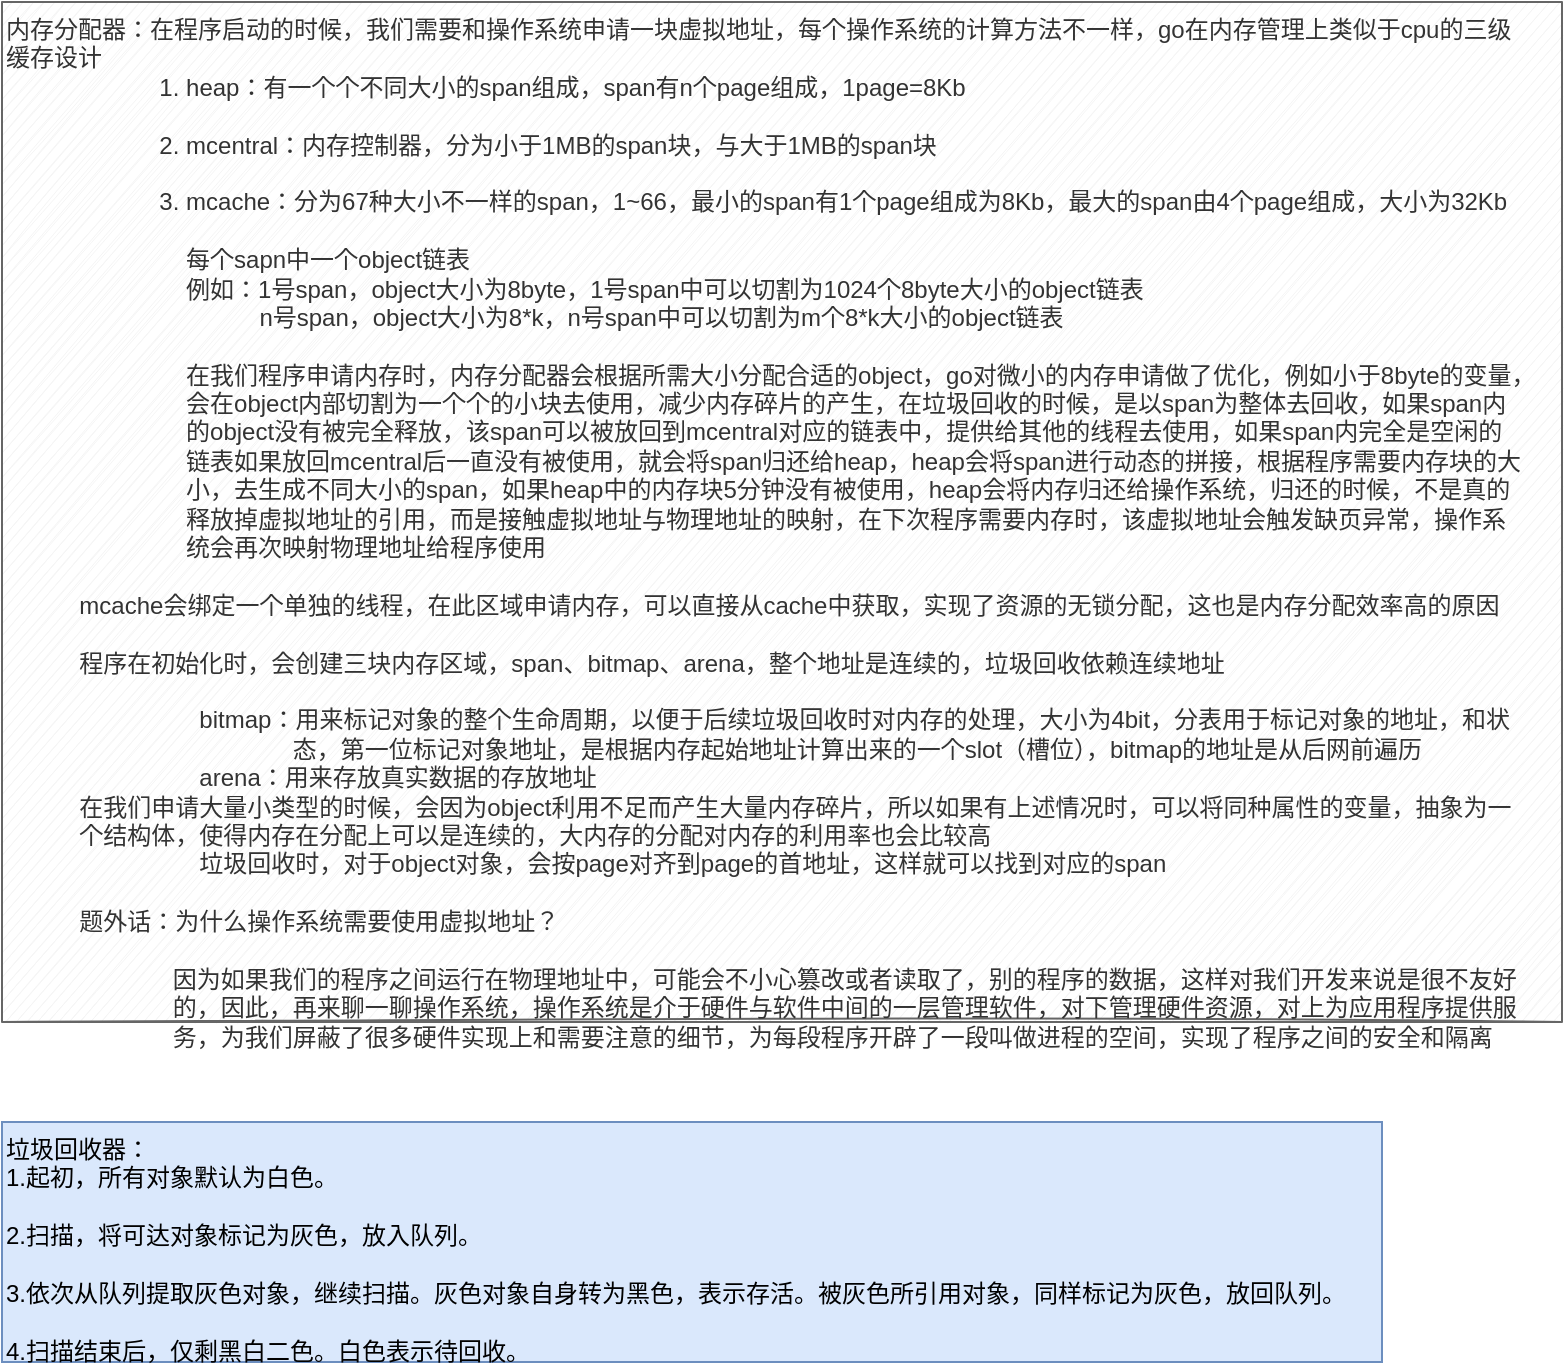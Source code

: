 <mxfile version="14.5.3" type="github">
  <diagram id="aqAW1wouMp0uY8OYH8Mo" name="第 1 页">
    <mxGraphModel dx="964" dy="550" grid="1" gridSize="10" guides="1" tooltips="1" connect="1" arrows="1" fold="1" page="1" pageScale="1" pageWidth="827" pageHeight="1169" math="0" shadow="0">
      <root>
        <mxCell id="0" />
        <mxCell id="1" parent="0" />
        <mxCell id="cLW0TqQUn3YsZ3kaBZDo-1" value="内存分配器：在程序启动的时候，我们需要和操作系统申请一块虚拟地址，每个操作系统的计算方法不一样，go在内存管理上类似于cpu的三级&lt;br&gt;缓存设计&lt;br&gt;&amp;nbsp; &amp;nbsp; &amp;nbsp; &amp;nbsp; &amp;nbsp; &amp;nbsp; &amp;nbsp; &amp;nbsp; &amp;nbsp; &amp;nbsp; &amp;nbsp; &amp;nbsp;1. heap：有一个个不同大小的span组成，span有n个page组成，1page=8Kb&lt;br&gt;&lt;br&gt;&amp;nbsp; &amp;nbsp; &amp;nbsp; &amp;nbsp; &amp;nbsp; &amp;nbsp; &amp;nbsp; &amp;nbsp; &amp;nbsp; &amp;nbsp; &amp;nbsp; &amp;nbsp;2. mcentral：内存控制器，分为小于1MB的span块，与大于1MB的span块&lt;br&gt;&lt;br&gt;&amp;nbsp; &amp;nbsp; &amp;nbsp; &amp;nbsp; &amp;nbsp; &amp;nbsp; &amp;nbsp; &amp;nbsp; &amp;nbsp; &amp;nbsp; &amp;nbsp; &amp;nbsp;3. mcache：分为67种大小不一样的span，1~66，最小的span有1个page组成为8Kb，最大的span由4个page组成，大小为32Kb&lt;br&gt;&lt;br&gt;&amp;nbsp; &amp;nbsp; &amp;nbsp; &amp;nbsp; &amp;nbsp; &amp;nbsp; &amp;nbsp; &amp;nbsp; &amp;nbsp; &amp;nbsp; &amp;nbsp; &amp;nbsp; &amp;nbsp; &amp;nbsp;每个sapn中一个object链表&lt;br&gt;&amp;nbsp; &amp;nbsp; &amp;nbsp; &amp;nbsp; &amp;nbsp; &amp;nbsp; &amp;nbsp; &amp;nbsp; &amp;nbsp; &amp;nbsp; &amp;nbsp; &amp;nbsp; &amp;nbsp; &amp;nbsp;例如：1号span，object大小为8byte，1号span中可以切割为1024个8byte大小的object链表&lt;br&gt;&amp;nbsp; &amp;nbsp; &amp;nbsp; &amp;nbsp; &amp;nbsp; &amp;nbsp; &amp;nbsp; &amp;nbsp; &amp;nbsp; &amp;nbsp; &amp;nbsp; &amp;nbsp; &amp;nbsp; &amp;nbsp; &amp;nbsp; &amp;nbsp; &amp;nbsp; &amp;nbsp; &amp;nbsp; n号span，object大小为8*k，n号span中可以切割为m个8*k大小的object链表&lt;br&gt;&lt;br&gt;&amp;nbsp; &amp;nbsp; &amp;nbsp; &amp;nbsp; &amp;nbsp; &amp;nbsp; &amp;nbsp; &amp;nbsp; &amp;nbsp; &amp;nbsp; &amp;nbsp; &amp;nbsp; &amp;nbsp; &amp;nbsp;在我们程序申请内存时，内存分配器会根据所需大小分配合适的object，go对微小的内存申请做了优化，例如小于8byte的变量，&lt;br&gt;&amp;nbsp; &amp;nbsp; &amp;nbsp; &amp;nbsp; &amp;nbsp; &amp;nbsp; &amp;nbsp; &amp;nbsp; &amp;nbsp; &amp;nbsp; &amp;nbsp; &amp;nbsp; &amp;nbsp; &amp;nbsp;会在object内部切割为一个个的小块去使用，减少内存碎片的产生，在垃圾回收的时候，是以span为整体去回收，如果span内&lt;br&gt;&amp;nbsp; &amp;nbsp; &amp;nbsp; &amp;nbsp; &amp;nbsp; &amp;nbsp; &amp;nbsp; &amp;nbsp; &amp;nbsp; &amp;nbsp; &amp;nbsp; &amp;nbsp; &amp;nbsp; &amp;nbsp;的object没有被完全释放，该span可以被放回到mcentral对应的链表中，提供给其他的线程去使用，如果span内完全是空闲的&lt;br&gt;&amp;nbsp; &amp;nbsp; &amp;nbsp; &amp;nbsp; &amp;nbsp; &amp;nbsp; &amp;nbsp; &amp;nbsp; &amp;nbsp; &amp;nbsp; &amp;nbsp; &amp;nbsp; &amp;nbsp; &amp;nbsp;链表如果放回mcentral后一直没有被使用，就会将span归还给heap，heap会将span进行动态的拼接，根据程序需要内存块的大&lt;br&gt;&amp;nbsp; &amp;nbsp; &amp;nbsp; &amp;nbsp; &amp;nbsp; &amp;nbsp; &amp;nbsp; &amp;nbsp; &amp;nbsp; &amp;nbsp; &amp;nbsp; &amp;nbsp; &amp;nbsp; &amp;nbsp;小，去生成不同大小的span，如果heap中的内存块5分钟没有被使用，heap会将内存归还给操作系统，归还的时候，不是真的&lt;br&gt;&amp;nbsp; &amp;nbsp; &amp;nbsp; &amp;nbsp; &amp;nbsp; &amp;nbsp; &amp;nbsp; &amp;nbsp; &amp;nbsp; &amp;nbsp; &amp;nbsp; &amp;nbsp; &amp;nbsp; &amp;nbsp;释放掉虚拟地址的引用，而是接触虚拟地址与物理地址的映射，在下次程序需要内存时，该虚拟地址会触发缺页异常，操作系&lt;br&gt;&amp;nbsp; &amp;nbsp; &amp;nbsp; &amp;nbsp; &amp;nbsp; &amp;nbsp; &amp;nbsp; &amp;nbsp; &amp;nbsp; &amp;nbsp; &amp;nbsp; &amp;nbsp; &amp;nbsp; &amp;nbsp;统会再次映射物理地址给程序使用&lt;br&gt;&amp;nbsp; &amp;nbsp; &amp;nbsp; &amp;nbsp; &amp;nbsp; &amp;nbsp;&lt;br&gt;&amp;nbsp; &amp;nbsp; &amp;nbsp; &amp;nbsp; &amp;nbsp; &amp;nbsp;mcache会绑定一个单独的线程，在此区域申请内存，可以直接从cache中获取，实现了资源的无锁分配，这也是内存分配效率高的原因&lt;br&gt;&amp;nbsp; &amp;nbsp; &amp;nbsp; &amp;nbsp; &amp;nbsp; &amp;nbsp;&lt;br&gt;&amp;nbsp; &amp;nbsp; &amp;nbsp; &amp;nbsp; &amp;nbsp; &amp;nbsp;程序在初始化时，会创建三块内存区域，span、bitmap、arena，整个地址是连续的，垃圾回收依赖连续地址&lt;br&gt;&amp;nbsp; &amp;nbsp; &amp;nbsp; &amp;nbsp; &amp;nbsp; &amp;nbsp; &amp;nbsp; &amp;nbsp; &amp;nbsp; &amp;nbsp; &amp;nbsp; &amp;nbsp; &amp;nbsp;&lt;br&gt;&amp;nbsp; &amp;nbsp; &amp;nbsp; &amp;nbsp; &amp;nbsp; &amp;nbsp; &amp;nbsp; &amp;nbsp; &amp;nbsp; &amp;nbsp; &amp;nbsp; &amp;nbsp; &amp;nbsp; &amp;nbsp; &amp;nbsp;bitmap：用来标记对象的整个生命周期，以便于后续垃圾回收时对内存的处理，大小为4bit，分表用于标记对象的地址，和状&lt;br&gt;&amp;nbsp; &amp;nbsp; &amp;nbsp; &amp;nbsp; &amp;nbsp; &amp;nbsp; &amp;nbsp; &amp;nbsp; &amp;nbsp; &amp;nbsp; &amp;nbsp; &amp;nbsp; &amp;nbsp; &amp;nbsp; &amp;nbsp; &amp;nbsp; &amp;nbsp; &amp;nbsp; &amp;nbsp; &amp;nbsp; &amp;nbsp; &amp;nbsp;态，第一位标记对象地址，是根据内存起始地址计算出来的一个slot（槽位），bitmap的地址是从后网前遍历&lt;br&gt;&amp;nbsp; &amp;nbsp; &amp;nbsp; &amp;nbsp; &amp;nbsp; &amp;nbsp; &amp;nbsp; &amp;nbsp; &amp;nbsp; &amp;nbsp; &amp;nbsp; &amp;nbsp; &amp;nbsp; &amp;nbsp; &amp;nbsp;arena：用来存放真实数据的存放地址&lt;br&gt;&amp;nbsp; &amp;nbsp; &amp;nbsp; &amp;nbsp; &amp;nbsp; &amp;nbsp;在我们申请大量小类型的时候，会因为object利用不足而产生大量内存碎片，所以如果有上述情况时，可以将同种属性的变量，抽象为一&lt;br&gt;&amp;nbsp; &amp;nbsp; &amp;nbsp; &amp;nbsp; &amp;nbsp; &amp;nbsp;个结构体，使得内存在分配上可以是连续的，大内存的分配对内存的利用率也会比较高&lt;br&gt;&amp;nbsp; &amp;nbsp; &amp;nbsp; &amp;nbsp; &amp;nbsp; &amp;nbsp; &amp;nbsp; &amp;nbsp; &amp;nbsp; &amp;nbsp; &amp;nbsp; &amp;nbsp; &amp;nbsp; &amp;nbsp; &amp;nbsp;垃圾回收时，对于object对象，会按page对齐到page的首地址，这样就可以找到对应的span&lt;br&gt;&lt;br&gt;&amp;nbsp; &amp;nbsp; &amp;nbsp; &amp;nbsp; &amp;nbsp; &amp;nbsp;题外话：为什么操作系统需要使用虚拟地址？&lt;br&gt;&lt;br&gt;&amp;nbsp; &amp;nbsp; &amp;nbsp; &amp;nbsp; &amp;nbsp; &amp;nbsp; &amp;nbsp; &amp;nbsp; &amp;nbsp; &amp;nbsp; &amp;nbsp; &amp;nbsp; &amp;nbsp;因为如果我们的程序之间运行在物理地址中，可能会不小心篡改或者读取了，别的程序的数据，这样对我们开发来说是很不友好&lt;br&gt;&amp;nbsp; &amp;nbsp; &amp;nbsp; &amp;nbsp; &amp;nbsp; &amp;nbsp; &amp;nbsp; &amp;nbsp; &amp;nbsp; &amp;nbsp; &amp;nbsp; &amp;nbsp; &amp;nbsp;的，因此，再来聊一聊操作系统，操作系统是介于硬件与软件中间的一层管理软件，对下管理硬件资源，对上为应用程序提供服&lt;br&gt;&amp;nbsp; &amp;nbsp; &amp;nbsp; &amp;nbsp; &amp;nbsp; &amp;nbsp; &amp;nbsp; &amp;nbsp; &amp;nbsp; &amp;nbsp; &amp;nbsp; &amp;nbsp; &amp;nbsp;务，为我们屏蔽了很多硬件实现上和需要注意的细节，为每段程序开辟了一段叫做进程的空间，实现了程序之间的安全和隔离" style="text;align=left;verticalAlign=top;resizable=1;points=[];autosize=1;strokeWidth=1;perimeterSpacing=0;labelBorderColor=none;labelBackgroundColor=none;html=1;fillOpacity=100;fillColor=#f5f5f5;strokeColor=#666666;rounded=0;shadow=0;glass=0;sketch=1;fontColor=#333333;" vertex="1" parent="1">
          <mxGeometry x="40" y="40" width="780" height="510" as="geometry" />
        </mxCell>
        <mxCell id="cLW0TqQUn3YsZ3kaBZDo-2" value="垃圾回收器：&lt;br&gt;&lt;div&gt;1.起初，所有对象默认为白色。&lt;/div&gt;&lt;div&gt;&lt;br&gt;&lt;/div&gt;&lt;div&gt;2.扫描，将可达对象标记为灰色，放入队列。&lt;/div&gt;&lt;div&gt;&lt;br&gt;&lt;/div&gt;&lt;div&gt;3.依次从队列提取灰色对象，继续扫描。&lt;span&gt;灰色对象自身转为黑色，表示存活。&lt;/span&gt;&lt;span&gt;被灰色所引用对象，同样标记为灰色，放回队列。&lt;/span&gt;&lt;/div&gt;&lt;div&gt;&lt;br&gt;&lt;/div&gt;&lt;div&gt;4.扫描结束后，仅剩黑白二色。白色表示待回收。&lt;/div&gt;" style="text;html=1;align=left;verticalAlign=top;resizable=0;points=[];autosize=1;fillColor=#dae8fc;strokeColor=#6c8ebf;sketch=0;" vertex="1" parent="1">
          <mxGeometry x="40" y="600" width="690" height="120" as="geometry" />
        </mxCell>
      </root>
    </mxGraphModel>
  </diagram>
</mxfile>
